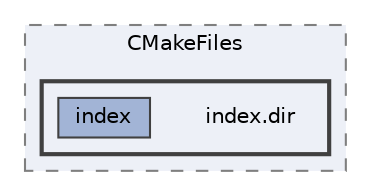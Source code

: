 digraph "/Users/yjack/GitHub/SimEvo/build/src/CMakeFiles/index.dir"
{
 // LATEX_PDF_SIZE
  bgcolor="transparent";
  edge [fontname=Helvetica,fontsize=10,labelfontname=Helvetica,labelfontsize=10];
  node [fontname=Helvetica,fontsize=10,shape=box,height=0.2,width=0.4];
  compound=true
  subgraph clusterdir_6ce2af4073517224f64c6f30c6a0115e {
    graph [ bgcolor="#edf0f7", pencolor="grey50", label="CMakeFiles", fontname=Helvetica,fontsize=10 style="filled,dashed", URL="dir_6ce2af4073517224f64c6f30c6a0115e.html",tooltip=""]
  subgraph clusterdir_d53e4db74cb152e26fc3f6e14df2fdab {
    graph [ bgcolor="#edf0f7", pencolor="grey25", label="", fontname=Helvetica,fontsize=10 style="filled,bold", URL="dir_d53e4db74cb152e26fc3f6e14df2fdab.html",tooltip=""]
    dir_d53e4db74cb152e26fc3f6e14df2fdab [shape=plaintext, label="index.dir"];
  dir_8c924adea9e48552351d291027eea864 [label="index", fillcolor="#a2b4d6", color="grey25", style="filled", URL="dir_8c924adea9e48552351d291027eea864.html",tooltip=""];
  }
  }
}
